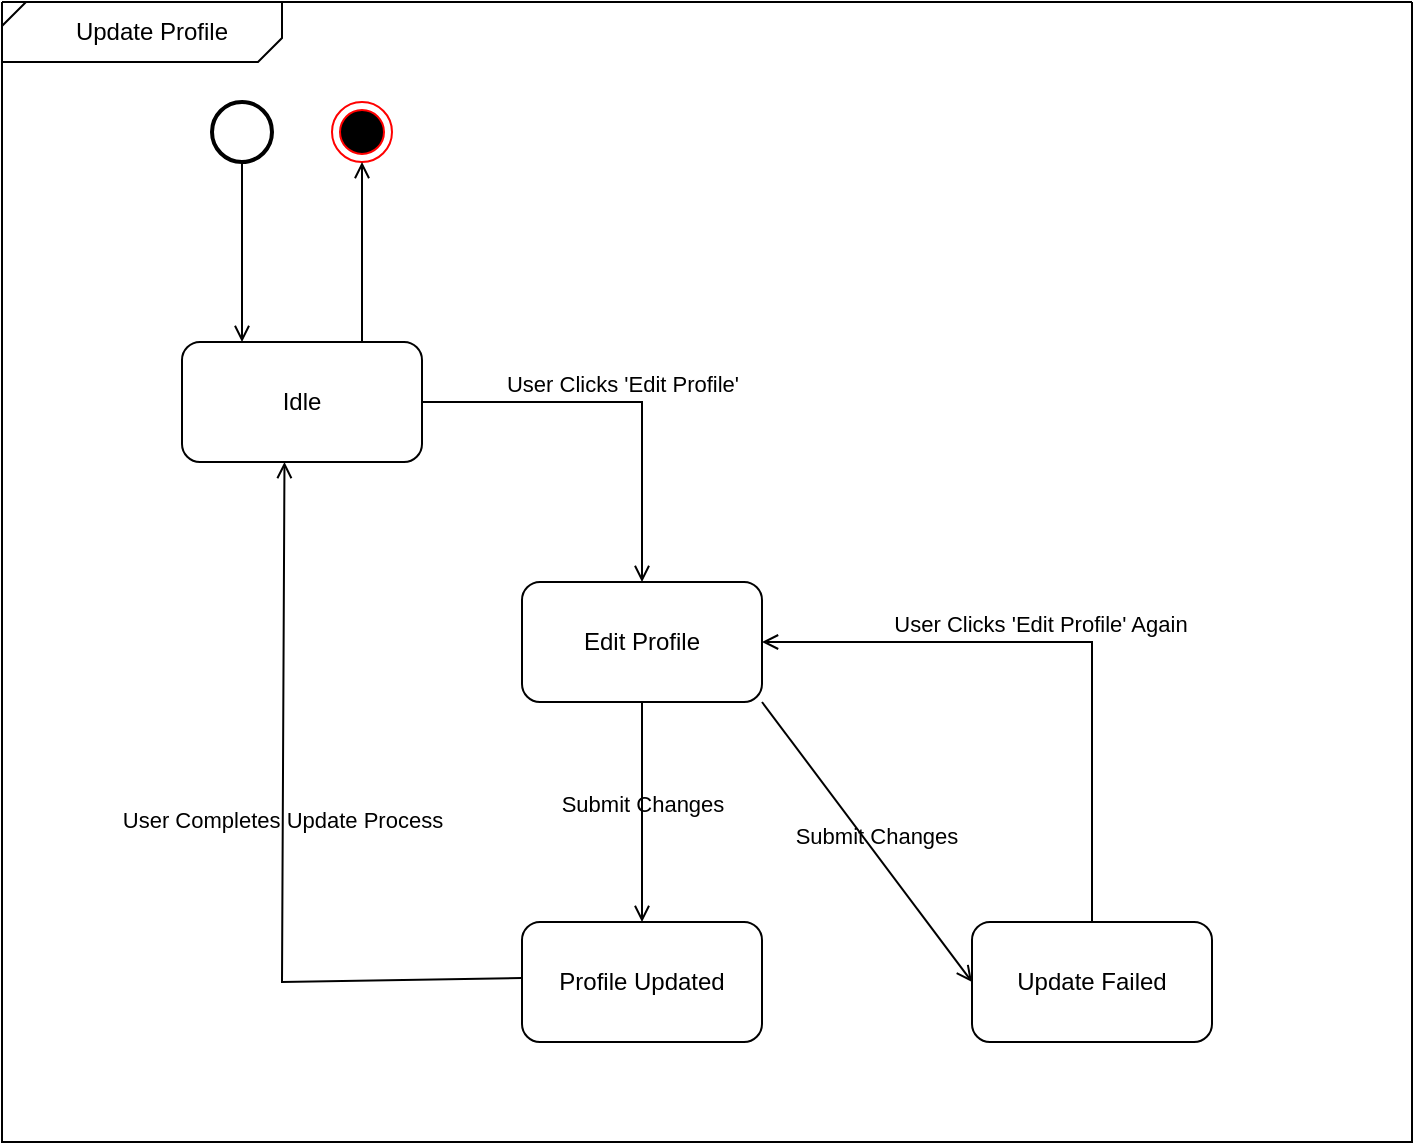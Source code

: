 <mxfile version="24.6.4" type="github">
  <diagram name="Page-1" id="H65d2I4zAaGBEBJaZodw">
    <mxGraphModel dx="1461" dy="679" grid="1" gridSize="10" guides="1" tooltips="1" connect="1" arrows="1" fold="1" page="1" pageScale="1" pageWidth="850" pageHeight="1100" math="0" shadow="0">
      <root>
        <mxCell id="0" />
        <mxCell id="1" parent="0" />
        <mxCell id="qI_O5sF5T1mOzosA1kHo-1" value="" style="ellipse;html=1;shape=endState;fillColor=#000000;strokeColor=#ff0000;" vertex="1" parent="1">
          <mxGeometry x="235" y="180" width="30" height="30" as="geometry" />
        </mxCell>
        <mxCell id="qI_O5sF5T1mOzosA1kHo-2" value="" style="strokeWidth=2;html=1;shape=mxgraph.flowchart.start_2;whiteSpace=wrap;" vertex="1" parent="1">
          <mxGeometry x="175" y="180" width="30" height="30" as="geometry" />
        </mxCell>
        <mxCell id="qI_O5sF5T1mOzosA1kHo-3" value="Idle" style="rounded=1;whiteSpace=wrap;html=1;" vertex="1" parent="1">
          <mxGeometry x="160" y="300" width="120" height="60" as="geometry" />
        </mxCell>
        <mxCell id="qI_O5sF5T1mOzosA1kHo-5" value="" style="endArrow=open;html=1;rounded=0;align=center;verticalAlign=bottom;endFill=0;labelBackgroundColor=none;exitX=0.5;exitY=1;exitDx=0;exitDy=0;exitPerimeter=0;entryX=0.25;entryY=0;entryDx=0;entryDy=0;" edge="1" parent="1" source="qI_O5sF5T1mOzosA1kHo-2" target="qI_O5sF5T1mOzosA1kHo-3">
          <mxGeometry relative="1" as="geometry">
            <mxPoint x="40" y="390" as="sourcePoint" />
            <mxPoint x="195" y="270" as="targetPoint" />
          </mxGeometry>
        </mxCell>
        <mxCell id="qI_O5sF5T1mOzosA1kHo-6" value="" style="resizable=0;html=1;align=center;verticalAlign=top;labelBackgroundColor=none;" connectable="0" vertex="1" parent="qI_O5sF5T1mOzosA1kHo-5">
          <mxGeometry relative="1" as="geometry" />
        </mxCell>
        <mxCell id="qI_O5sF5T1mOzosA1kHo-8" value="" style="endArrow=open;html=1;rounded=0;align=center;verticalAlign=bottom;endFill=0;labelBackgroundColor=none;entryX=0.5;entryY=1;entryDx=0;entryDy=0;exitX=0.75;exitY=0;exitDx=0;exitDy=0;" edge="1" parent="1" source="qI_O5sF5T1mOzosA1kHo-3" target="qI_O5sF5T1mOzosA1kHo-1">
          <mxGeometry relative="1" as="geometry">
            <mxPoint x="440" y="270" as="sourcePoint" />
            <mxPoint x="200" y="310" as="targetPoint" />
          </mxGeometry>
        </mxCell>
        <mxCell id="qI_O5sF5T1mOzosA1kHo-9" value="" style="resizable=0;html=1;align=center;verticalAlign=top;labelBackgroundColor=none;" connectable="0" vertex="1" parent="qI_O5sF5T1mOzosA1kHo-8">
          <mxGeometry relative="1" as="geometry" />
        </mxCell>
        <mxCell id="qI_O5sF5T1mOzosA1kHo-10" value="Edit Profile" style="rounded=1;whiteSpace=wrap;html=1;" vertex="1" parent="1">
          <mxGeometry x="330" y="420" width="120" height="60" as="geometry" />
        </mxCell>
        <mxCell id="qI_O5sF5T1mOzosA1kHo-13" value="User Clicks &#39;Edit Profile&#39;" style="endArrow=open;html=1;rounded=0;align=center;verticalAlign=bottom;endFill=0;labelBackgroundColor=none;exitX=1;exitY=0.5;exitDx=0;exitDy=0;entryX=0.5;entryY=0;entryDx=0;entryDy=0;" edge="1" parent="1" source="qI_O5sF5T1mOzosA1kHo-3" target="qI_O5sF5T1mOzosA1kHo-10">
          <mxGeometry relative="1" as="geometry">
            <mxPoint x="130" y="470" as="sourcePoint" />
            <mxPoint x="290" y="470" as="targetPoint" />
            <Array as="points">
              <mxPoint x="390" y="330" />
            </Array>
          </mxGeometry>
        </mxCell>
        <mxCell id="qI_O5sF5T1mOzosA1kHo-15" value="Profile Updated " style="rounded=1;whiteSpace=wrap;html=1;" vertex="1" parent="1">
          <mxGeometry x="330" y="590" width="120" height="60" as="geometry" />
        </mxCell>
        <mxCell id="qI_O5sF5T1mOzosA1kHo-16" value="Submit Changes" style="endArrow=open;html=1;rounded=0;align=center;verticalAlign=bottom;endFill=0;labelBackgroundColor=none;exitX=0.5;exitY=1;exitDx=0;exitDy=0;entryX=0.5;entryY=0;entryDx=0;entryDy=0;" edge="1" parent="1" source="qI_O5sF5T1mOzosA1kHo-10" target="qI_O5sF5T1mOzosA1kHo-15">
          <mxGeometry x="0.091" relative="1" as="geometry">
            <mxPoint x="400" y="490" as="sourcePoint" />
            <mxPoint x="390" y="550" as="targetPoint" />
            <mxPoint as="offset" />
          </mxGeometry>
        </mxCell>
        <mxCell id="qI_O5sF5T1mOzosA1kHo-19" value="User Completes Update Process" style="endArrow=open;html=1;rounded=0;align=center;verticalAlign=bottom;endFill=0;labelBackgroundColor=none;entryX=0.427;entryY=1.033;entryDx=0;entryDy=0;entryPerimeter=0;exitX=0;exitY=0.5;exitDx=0;exitDy=0;" edge="1" parent="1">
          <mxGeometry x="0.011" relative="1" as="geometry">
            <mxPoint x="330" y="618.02" as="sourcePoint" />
            <mxPoint x="211.24" y="360" as="targetPoint" />
            <Array as="points">
              <mxPoint x="210" y="620" />
            </Array>
            <mxPoint as="offset" />
          </mxGeometry>
        </mxCell>
        <mxCell id="qI_O5sF5T1mOzosA1kHo-22" value="Update Failed  " style="rounded=1;whiteSpace=wrap;html=1;" vertex="1" parent="1">
          <mxGeometry x="555" y="590" width="120" height="60" as="geometry" />
        </mxCell>
        <mxCell id="qI_O5sF5T1mOzosA1kHo-23" value="Submit Changes" style="endArrow=open;html=1;rounded=0;align=center;verticalAlign=bottom;endFill=0;labelBackgroundColor=none;exitX=1;exitY=1;exitDx=0;exitDy=0;entryX=0;entryY=0.5;entryDx=0;entryDy=0;" edge="1" parent="1" source="qI_O5sF5T1mOzosA1kHo-10" target="qI_O5sF5T1mOzosA1kHo-22">
          <mxGeometry x="0.091" relative="1" as="geometry">
            <mxPoint x="400" y="490" as="sourcePoint" />
            <mxPoint x="400" y="600" as="targetPoint" />
            <Array as="points" />
            <mxPoint as="offset" />
          </mxGeometry>
        </mxCell>
        <mxCell id="qI_O5sF5T1mOzosA1kHo-24" value="User Clicks &#39;Edit Profile&#39; Again" style="endArrow=open;html=1;rounded=0;align=center;verticalAlign=bottom;endFill=0;labelBackgroundColor=none;entryX=1;entryY=0.5;entryDx=0;entryDy=0;exitX=0.5;exitY=0;exitDx=0;exitDy=0;" edge="1" parent="1" source="qI_O5sF5T1mOzosA1kHo-22" target="qI_O5sF5T1mOzosA1kHo-10">
          <mxGeometry x="0.088" relative="1" as="geometry">
            <mxPoint x="545" y="490" as="sourcePoint" />
            <mxPoint x="565" y="630" as="targetPoint" />
            <Array as="points">
              <mxPoint x="615" y="450" />
            </Array>
            <mxPoint as="offset" />
          </mxGeometry>
        </mxCell>
        <mxCell id="qI_O5sF5T1mOzosA1kHo-29" value="" style="swimlane;startSize=0;" vertex="1" parent="1">
          <mxGeometry x="70" y="130" width="705" height="570" as="geometry">
            <mxRectangle x="80" y="160" width="50" height="40" as="alternateBounds" />
          </mxGeometry>
        </mxCell>
        <mxCell id="qI_O5sF5T1mOzosA1kHo-32" value="" style="verticalLabelPosition=bottom;verticalAlign=top;html=1;shape=mxgraph.basic.diag_snip_rect;dx=6;whiteSpace=wrap;" vertex="1" parent="1">
          <mxGeometry x="70" y="130" width="140" height="30" as="geometry" />
        </mxCell>
        <mxCell id="qI_O5sF5T1mOzosA1kHo-33" value="Update Profile" style="text;html=1;align=center;verticalAlign=middle;whiteSpace=wrap;rounded=0;" vertex="1" parent="1">
          <mxGeometry x="100" y="130" width="90" height="30" as="geometry" />
        </mxCell>
      </root>
    </mxGraphModel>
  </diagram>
</mxfile>
